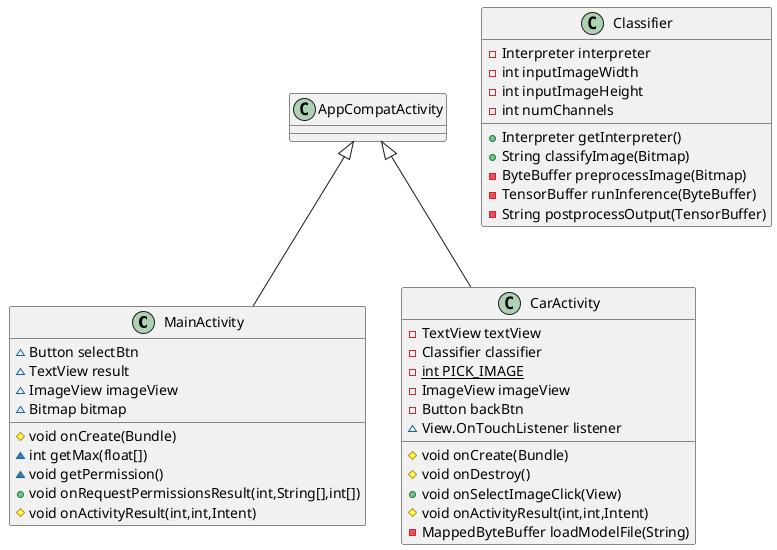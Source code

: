 @startuml
class MainActivity {
~ Button selectBtn
~ TextView result
~ ImageView imageView
~ Bitmap bitmap
# void onCreate(Bundle)
~ int getMax(float[])
~ void getPermission()
+ void onRequestPermissionsResult(int,String[],int[])
# void onActivityResult(int,int,Intent)
}
class Classifier {
- Interpreter interpreter
- int inputImageWidth
- int inputImageHeight
- int numChannels
+ Interpreter getInterpreter()
+ String classifyImage(Bitmap)
- ByteBuffer preprocessImage(Bitmap)
- TensorBuffer runInference(ByteBuffer)
- String postprocessOutput(TensorBuffer)
}
class CarActivity {
- TextView textView
- Classifier classifier
- {static} int PICK_IMAGE
- ImageView imageView
- Button backBtn
~ View.OnTouchListener listener
# void onCreate(Bundle)
# void onDestroy()
+ void onSelectImageClick(View)
# void onActivityResult(int,int,Intent)
- MappedByteBuffer loadModelFile(String)
}


AppCompatActivity <|-- MainActivity
AppCompatActivity <|-- CarActivity
@enduml